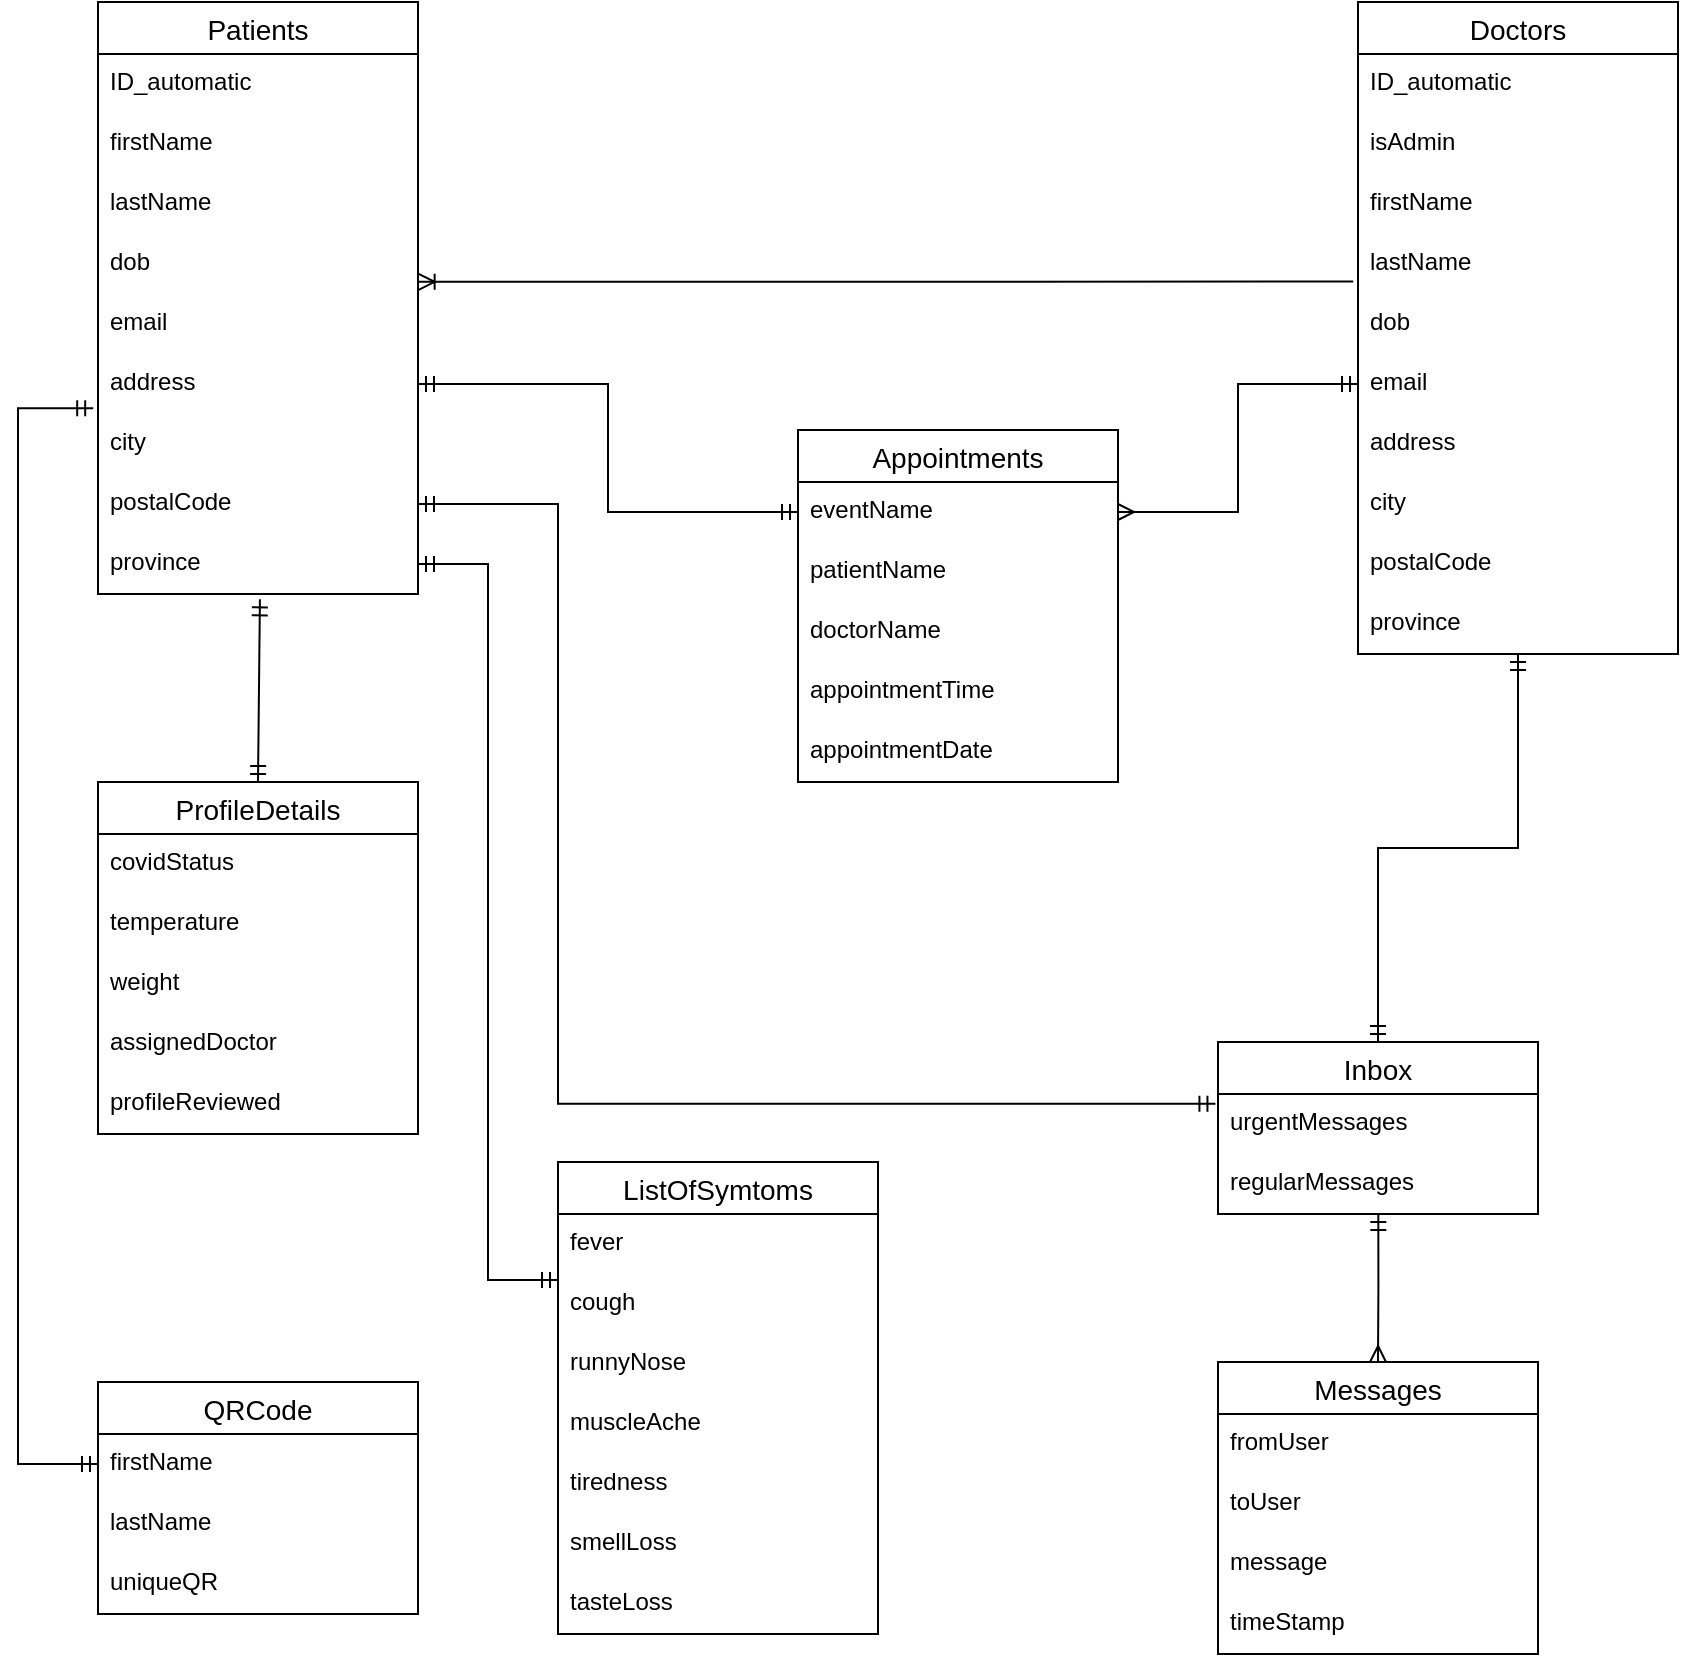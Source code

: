 <mxfile version="16.5.1" type="device"><diagram id="R2lEEEUBdFMjLlhIrx00" name="Page-1"><mxGraphModel dx="1383" dy="1246" grid="1" gridSize="10" guides="1" tooltips="1" connect="1" arrows="1" fold="1" page="1" pageScale="1" pageWidth="1100" pageHeight="850" math="0" shadow="0" extFonts="Permanent Marker^https://fonts.googleapis.com/css?family=Permanent+Marker"><root><mxCell id="0"/><mxCell id="1" parent="0"/><mxCell id="PHFaT8uaR8jTqJFm2Dfu-1" value="Patients" style="swimlane;fontStyle=0;childLayout=stackLayout;horizontal=1;startSize=26;horizontalStack=0;resizeParent=1;resizeParentMax=0;resizeLast=0;collapsible=1;marginBottom=0;align=center;fontSize=14;" vertex="1" parent="1"><mxGeometry x="160" y="50" width="160" height="296" as="geometry"/></mxCell><mxCell id="PHFaT8uaR8jTqJFm2Dfu-3" value="ID_automatic" style="text;strokeColor=none;fillColor=none;spacingLeft=4;spacingRight=4;overflow=hidden;rotatable=0;points=[[0,0.5],[1,0.5]];portConstraint=eastwest;fontSize=12;" vertex="1" parent="PHFaT8uaR8jTqJFm2Dfu-1"><mxGeometry y="26" width="160" height="30" as="geometry"/></mxCell><mxCell id="PHFaT8uaR8jTqJFm2Dfu-2" value="firstName" style="text;strokeColor=none;fillColor=none;spacingLeft=4;spacingRight=4;overflow=hidden;rotatable=0;points=[[0,0.5],[1,0.5]];portConstraint=eastwest;fontSize=12;" vertex="1" parent="PHFaT8uaR8jTqJFm2Dfu-1"><mxGeometry y="56" width="160" height="30" as="geometry"/></mxCell><mxCell id="PHFaT8uaR8jTqJFm2Dfu-12" value="lastName" style="text;strokeColor=none;fillColor=none;spacingLeft=4;spacingRight=4;overflow=hidden;rotatable=0;points=[[0,0.5],[1,0.5]];portConstraint=eastwest;fontSize=12;" vertex="1" parent="PHFaT8uaR8jTqJFm2Dfu-1"><mxGeometry y="86" width="160" height="30" as="geometry"/></mxCell><mxCell id="PHFaT8uaR8jTqJFm2Dfu-15" value="dob" style="text;strokeColor=none;fillColor=none;spacingLeft=4;spacingRight=4;overflow=hidden;rotatable=0;points=[[0,0.5],[1,0.5]];portConstraint=eastwest;fontSize=12;" vertex="1" parent="PHFaT8uaR8jTqJFm2Dfu-1"><mxGeometry y="116" width="160" height="30" as="geometry"/></mxCell><mxCell id="PHFaT8uaR8jTqJFm2Dfu-16" value="email" style="text;strokeColor=none;fillColor=none;spacingLeft=4;spacingRight=4;overflow=hidden;rotatable=0;points=[[0,0.5],[1,0.5]];portConstraint=eastwest;fontSize=12;" vertex="1" parent="PHFaT8uaR8jTqJFm2Dfu-1"><mxGeometry y="146" width="160" height="30" as="geometry"/></mxCell><mxCell id="PHFaT8uaR8jTqJFm2Dfu-13" value="address" style="text;strokeColor=none;fillColor=none;spacingLeft=4;spacingRight=4;overflow=hidden;rotatable=0;points=[[0,0.5],[1,0.5]];portConstraint=eastwest;fontSize=12;" vertex="1" parent="PHFaT8uaR8jTqJFm2Dfu-1"><mxGeometry y="176" width="160" height="30" as="geometry"/></mxCell><mxCell id="PHFaT8uaR8jTqJFm2Dfu-14" value="city" style="text;strokeColor=none;fillColor=none;spacingLeft=4;spacingRight=4;overflow=hidden;rotatable=0;points=[[0,0.5],[1,0.5]];portConstraint=eastwest;fontSize=12;" vertex="1" parent="PHFaT8uaR8jTqJFm2Dfu-1"><mxGeometry y="206" width="160" height="30" as="geometry"/></mxCell><mxCell id="PHFaT8uaR8jTqJFm2Dfu-17" value="postalCode" style="text;strokeColor=none;fillColor=none;spacingLeft=4;spacingRight=4;overflow=hidden;rotatable=0;points=[[0,0.5],[1,0.5]];portConstraint=eastwest;fontSize=12;" vertex="1" parent="PHFaT8uaR8jTqJFm2Dfu-1"><mxGeometry y="236" width="160" height="30" as="geometry"/></mxCell><mxCell id="PHFaT8uaR8jTqJFm2Dfu-18" value="province" style="text;strokeColor=none;fillColor=none;spacingLeft=4;spacingRight=4;overflow=hidden;rotatable=0;points=[[0,0.5],[1,0.5]];portConstraint=eastwest;fontSize=12;" vertex="1" parent="PHFaT8uaR8jTqJFm2Dfu-1"><mxGeometry y="266" width="160" height="30" as="geometry"/></mxCell><mxCell id="PHFaT8uaR8jTqJFm2Dfu-19" value="Doctors" style="swimlane;fontStyle=0;childLayout=stackLayout;horizontal=1;startSize=26;horizontalStack=0;resizeParent=1;resizeParentMax=0;resizeLast=0;collapsible=1;marginBottom=0;align=center;fontSize=14;" vertex="1" parent="1"><mxGeometry x="790" y="50" width="160" height="326" as="geometry"/></mxCell><mxCell id="PHFaT8uaR8jTqJFm2Dfu-20" value="ID_automatic" style="text;strokeColor=none;fillColor=none;spacingLeft=4;spacingRight=4;overflow=hidden;rotatable=0;points=[[0,0.5],[1,0.5]];portConstraint=eastwest;fontSize=12;" vertex="1" parent="PHFaT8uaR8jTqJFm2Dfu-19"><mxGeometry y="26" width="160" height="30" as="geometry"/></mxCell><mxCell id="PHFaT8uaR8jTqJFm2Dfu-70" value="isAdmin" style="text;strokeColor=none;fillColor=none;spacingLeft=4;spacingRight=4;overflow=hidden;rotatable=0;points=[[0,0.5],[1,0.5]];portConstraint=eastwest;fontSize=12;" vertex="1" parent="PHFaT8uaR8jTqJFm2Dfu-19"><mxGeometry y="56" width="160" height="30" as="geometry"/></mxCell><mxCell id="PHFaT8uaR8jTqJFm2Dfu-21" value="firstName" style="text;strokeColor=none;fillColor=none;spacingLeft=4;spacingRight=4;overflow=hidden;rotatable=0;points=[[0,0.5],[1,0.5]];portConstraint=eastwest;fontSize=12;" vertex="1" parent="PHFaT8uaR8jTqJFm2Dfu-19"><mxGeometry y="86" width="160" height="30" as="geometry"/></mxCell><mxCell id="PHFaT8uaR8jTqJFm2Dfu-22" value="lastName" style="text;strokeColor=none;fillColor=none;spacingLeft=4;spacingRight=4;overflow=hidden;rotatable=0;points=[[0,0.5],[1,0.5]];portConstraint=eastwest;fontSize=12;" vertex="1" parent="PHFaT8uaR8jTqJFm2Dfu-19"><mxGeometry y="116" width="160" height="30" as="geometry"/></mxCell><mxCell id="PHFaT8uaR8jTqJFm2Dfu-23" value="dob" style="text;strokeColor=none;fillColor=none;spacingLeft=4;spacingRight=4;overflow=hidden;rotatable=0;points=[[0,0.5],[1,0.5]];portConstraint=eastwest;fontSize=12;" vertex="1" parent="PHFaT8uaR8jTqJFm2Dfu-19"><mxGeometry y="146" width="160" height="30" as="geometry"/></mxCell><mxCell id="PHFaT8uaR8jTqJFm2Dfu-24" value="email" style="text;strokeColor=none;fillColor=none;spacingLeft=4;spacingRight=4;overflow=hidden;rotatable=0;points=[[0,0.5],[1,0.5]];portConstraint=eastwest;fontSize=12;" vertex="1" parent="PHFaT8uaR8jTqJFm2Dfu-19"><mxGeometry y="176" width="160" height="30" as="geometry"/></mxCell><mxCell id="PHFaT8uaR8jTqJFm2Dfu-25" value="address" style="text;strokeColor=none;fillColor=none;spacingLeft=4;spacingRight=4;overflow=hidden;rotatable=0;points=[[0,0.5],[1,0.5]];portConstraint=eastwest;fontSize=12;" vertex="1" parent="PHFaT8uaR8jTqJFm2Dfu-19"><mxGeometry y="206" width="160" height="30" as="geometry"/></mxCell><mxCell id="PHFaT8uaR8jTqJFm2Dfu-26" value="city" style="text;strokeColor=none;fillColor=none;spacingLeft=4;spacingRight=4;overflow=hidden;rotatable=0;points=[[0,0.5],[1,0.5]];portConstraint=eastwest;fontSize=12;" vertex="1" parent="PHFaT8uaR8jTqJFm2Dfu-19"><mxGeometry y="236" width="160" height="30" as="geometry"/></mxCell><mxCell id="PHFaT8uaR8jTqJFm2Dfu-27" value="postalCode" style="text;strokeColor=none;fillColor=none;spacingLeft=4;spacingRight=4;overflow=hidden;rotatable=0;points=[[0,0.5],[1,0.5]];portConstraint=eastwest;fontSize=12;" vertex="1" parent="PHFaT8uaR8jTqJFm2Dfu-19"><mxGeometry y="266" width="160" height="30" as="geometry"/></mxCell><mxCell id="PHFaT8uaR8jTqJFm2Dfu-28" value="province" style="text;strokeColor=none;fillColor=none;spacingLeft=4;spacingRight=4;overflow=hidden;rotatable=0;points=[[0,0.5],[1,0.5]];portConstraint=eastwest;fontSize=12;" vertex="1" parent="PHFaT8uaR8jTqJFm2Dfu-19"><mxGeometry y="296" width="160" height="30" as="geometry"/></mxCell><mxCell id="PHFaT8uaR8jTqJFm2Dfu-29" value="Appointments" style="swimlane;fontStyle=0;childLayout=stackLayout;horizontal=1;startSize=26;horizontalStack=0;resizeParent=1;resizeParentMax=0;resizeLast=0;collapsible=1;marginBottom=0;align=center;fontSize=14;" vertex="1" parent="1"><mxGeometry x="510.0" y="264" width="160" height="176" as="geometry"/></mxCell><mxCell id="PHFaT8uaR8jTqJFm2Dfu-30" value="eventName" style="text;strokeColor=none;fillColor=none;spacingLeft=4;spacingRight=4;overflow=hidden;rotatable=0;points=[[0,0.5],[1,0.5]];portConstraint=eastwest;fontSize=12;" vertex="1" parent="PHFaT8uaR8jTqJFm2Dfu-29"><mxGeometry y="26" width="160" height="30" as="geometry"/></mxCell><mxCell id="PHFaT8uaR8jTqJFm2Dfu-31" value="patientName" style="text;strokeColor=none;fillColor=none;spacingLeft=4;spacingRight=4;overflow=hidden;rotatable=0;points=[[0,0.5],[1,0.5]];portConstraint=eastwest;fontSize=12;" vertex="1" parent="PHFaT8uaR8jTqJFm2Dfu-29"><mxGeometry y="56" width="160" height="30" as="geometry"/></mxCell><mxCell id="PHFaT8uaR8jTqJFm2Dfu-32" value="doctorName" style="text;strokeColor=none;fillColor=none;spacingLeft=4;spacingRight=4;overflow=hidden;rotatable=0;points=[[0,0.5],[1,0.5]];portConstraint=eastwest;fontSize=12;" vertex="1" parent="PHFaT8uaR8jTqJFm2Dfu-29"><mxGeometry y="86" width="160" height="30" as="geometry"/></mxCell><mxCell id="PHFaT8uaR8jTqJFm2Dfu-59" value="appointmentTime" style="text;strokeColor=none;fillColor=none;spacingLeft=4;spacingRight=4;overflow=hidden;rotatable=0;points=[[0,0.5],[1,0.5]];portConstraint=eastwest;fontSize=12;" vertex="1" parent="PHFaT8uaR8jTqJFm2Dfu-29"><mxGeometry y="116" width="160" height="30" as="geometry"/></mxCell><mxCell id="PHFaT8uaR8jTqJFm2Dfu-60" value="appointmentDate" style="text;strokeColor=none;fillColor=none;spacingLeft=4;spacingRight=4;overflow=hidden;rotatable=0;points=[[0,0.5],[1,0.5]];portConstraint=eastwest;fontSize=12;" vertex="1" parent="PHFaT8uaR8jTqJFm2Dfu-29"><mxGeometry y="146" width="160" height="30" as="geometry"/></mxCell><mxCell id="PHFaT8uaR8jTqJFm2Dfu-33" value="ProfileDetails" style="swimlane;fontStyle=0;childLayout=stackLayout;horizontal=1;startSize=26;horizontalStack=0;resizeParent=1;resizeParentMax=0;resizeLast=0;collapsible=1;marginBottom=0;align=center;fontSize=14;" vertex="1" parent="1"><mxGeometry x="160" y="440" width="160" height="176" as="geometry"/></mxCell><mxCell id="PHFaT8uaR8jTqJFm2Dfu-35" value="covidStatus" style="text;strokeColor=none;fillColor=none;spacingLeft=4;spacingRight=4;overflow=hidden;rotatable=0;points=[[0,0.5],[1,0.5]];portConstraint=eastwest;fontSize=12;" vertex="1" parent="PHFaT8uaR8jTqJFm2Dfu-33"><mxGeometry y="26" width="160" height="30" as="geometry"/></mxCell><mxCell id="PHFaT8uaR8jTqJFm2Dfu-36" value="temperature" style="text;strokeColor=none;fillColor=none;spacingLeft=4;spacingRight=4;overflow=hidden;rotatable=0;points=[[0,0.5],[1,0.5]];portConstraint=eastwest;fontSize=12;" vertex="1" parent="PHFaT8uaR8jTqJFm2Dfu-33"><mxGeometry y="56" width="160" height="30" as="geometry"/></mxCell><mxCell id="PHFaT8uaR8jTqJFm2Dfu-46" value="weight" style="text;strokeColor=none;fillColor=none;spacingLeft=4;spacingRight=4;overflow=hidden;rotatable=0;points=[[0,0.5],[1,0.5]];portConstraint=eastwest;fontSize=12;" vertex="1" parent="PHFaT8uaR8jTqJFm2Dfu-33"><mxGeometry y="86" width="160" height="30" as="geometry"/></mxCell><mxCell id="PHFaT8uaR8jTqJFm2Dfu-47" value="assignedDoctor" style="text;strokeColor=none;fillColor=none;spacingLeft=4;spacingRight=4;overflow=hidden;rotatable=0;points=[[0,0.5],[1,0.5]];portConstraint=eastwest;fontSize=12;" vertex="1" parent="PHFaT8uaR8jTqJFm2Dfu-33"><mxGeometry y="116" width="160" height="30" as="geometry"/></mxCell><mxCell id="PHFaT8uaR8jTqJFm2Dfu-48" value="profileReviewed" style="text;strokeColor=none;fillColor=none;spacingLeft=4;spacingRight=4;overflow=hidden;rotatable=0;points=[[0,0.5],[1,0.5]];portConstraint=eastwest;fontSize=12;" vertex="1" parent="PHFaT8uaR8jTqJFm2Dfu-33"><mxGeometry y="146" width="160" height="30" as="geometry"/></mxCell><mxCell id="PHFaT8uaR8jTqJFm2Dfu-77" style="edgeStyle=orthogonalEdgeStyle;rounded=0;orthogonalLoop=1;jettySize=auto;html=1;exitX=0.5;exitY=0;exitDx=0;exitDy=0;startArrow=ERmandOne;startFill=0;endArrow=ERmandOne;endFill=0;entryX=0.5;entryY=1;entryDx=0;entryDy=0;" edge="1" parent="1" source="PHFaT8uaR8jTqJFm2Dfu-37" target="PHFaT8uaR8jTqJFm2Dfu-19"><mxGeometry relative="1" as="geometry"><mxPoint x="870" y="380" as="targetPoint"/></mxGeometry></mxCell><mxCell id="PHFaT8uaR8jTqJFm2Dfu-37" value="Inbox" style="swimlane;fontStyle=0;childLayout=stackLayout;horizontal=1;startSize=26;horizontalStack=0;resizeParent=1;resizeParentMax=0;resizeLast=0;collapsible=1;marginBottom=0;align=center;fontSize=14;" vertex="1" parent="1"><mxGeometry x="720" y="570" width="160" height="86" as="geometry"/></mxCell><mxCell id="PHFaT8uaR8jTqJFm2Dfu-38" value="urgentMessages" style="text;strokeColor=none;fillColor=none;spacingLeft=4;spacingRight=4;overflow=hidden;rotatable=0;points=[[0,0.5],[1,0.5]];portConstraint=eastwest;fontSize=12;" vertex="1" parent="PHFaT8uaR8jTqJFm2Dfu-37"><mxGeometry y="26" width="160" height="30" as="geometry"/></mxCell><mxCell id="PHFaT8uaR8jTqJFm2Dfu-66" value="regularMessages" style="text;strokeColor=none;fillColor=none;spacingLeft=4;spacingRight=4;overflow=hidden;rotatable=0;points=[[0,0.5],[1,0.5]];portConstraint=eastwest;fontSize=12;" vertex="1" parent="PHFaT8uaR8jTqJFm2Dfu-37"><mxGeometry y="56" width="160" height="30" as="geometry"/></mxCell><mxCell id="PHFaT8uaR8jTqJFm2Dfu-41" value="QRCode" style="swimlane;fontStyle=0;childLayout=stackLayout;horizontal=1;startSize=26;horizontalStack=0;resizeParent=1;resizeParentMax=0;resizeLast=0;collapsible=1;marginBottom=0;align=center;fontSize=14;" vertex="1" parent="1"><mxGeometry x="160" y="740" width="160" height="116" as="geometry"/></mxCell><mxCell id="PHFaT8uaR8jTqJFm2Dfu-43" value="firstName" style="text;strokeColor=none;fillColor=none;spacingLeft=4;spacingRight=4;overflow=hidden;rotatable=0;points=[[0,0.5],[1,0.5]];portConstraint=eastwest;fontSize=12;" vertex="1" parent="PHFaT8uaR8jTqJFm2Dfu-41"><mxGeometry y="26" width="160" height="30" as="geometry"/></mxCell><mxCell id="PHFaT8uaR8jTqJFm2Dfu-44" value="lastName" style="text;strokeColor=none;fillColor=none;spacingLeft=4;spacingRight=4;overflow=hidden;rotatable=0;points=[[0,0.5],[1,0.5]];portConstraint=eastwest;fontSize=12;" vertex="1" parent="PHFaT8uaR8jTqJFm2Dfu-41"><mxGeometry y="56" width="160" height="30" as="geometry"/></mxCell><mxCell id="PHFaT8uaR8jTqJFm2Dfu-45" value="uniqueQR" style="text;strokeColor=none;fillColor=none;spacingLeft=4;spacingRight=4;overflow=hidden;rotatable=0;points=[[0,0.5],[1,0.5]];portConstraint=eastwest;fontSize=12;" vertex="1" parent="PHFaT8uaR8jTqJFm2Dfu-41"><mxGeometry y="86" width="160" height="30" as="geometry"/></mxCell><mxCell id="PHFaT8uaR8jTqJFm2Dfu-49" value="ListOfSymtoms" style="swimlane;fontStyle=0;childLayout=stackLayout;horizontal=1;startSize=26;horizontalStack=0;resizeParent=1;resizeParentMax=0;resizeLast=0;collapsible=1;marginBottom=0;align=center;fontSize=14;" vertex="1" parent="1"><mxGeometry x="390" y="630" width="160" height="236" as="geometry"/></mxCell><mxCell id="PHFaT8uaR8jTqJFm2Dfu-50" value="fever" style="text;strokeColor=none;fillColor=none;spacingLeft=4;spacingRight=4;overflow=hidden;rotatable=0;points=[[0,0.5],[1,0.5]];portConstraint=eastwest;fontSize=12;" vertex="1" parent="PHFaT8uaR8jTqJFm2Dfu-49"><mxGeometry y="26" width="160" height="30" as="geometry"/></mxCell><mxCell id="PHFaT8uaR8jTqJFm2Dfu-51" value="cough" style="text;strokeColor=none;fillColor=none;spacingLeft=4;spacingRight=4;overflow=hidden;rotatable=0;points=[[0,0.5],[1,0.5]];portConstraint=eastwest;fontSize=12;" vertex="1" parent="PHFaT8uaR8jTqJFm2Dfu-49"><mxGeometry y="56" width="160" height="30" as="geometry"/></mxCell><mxCell id="PHFaT8uaR8jTqJFm2Dfu-52" value="runnyNose" style="text;strokeColor=none;fillColor=none;spacingLeft=4;spacingRight=4;overflow=hidden;rotatable=0;points=[[0,0.5],[1,0.5]];portConstraint=eastwest;fontSize=12;" vertex="1" parent="PHFaT8uaR8jTqJFm2Dfu-49"><mxGeometry y="86" width="160" height="30" as="geometry"/></mxCell><mxCell id="PHFaT8uaR8jTqJFm2Dfu-53" value="muscleAche" style="text;strokeColor=none;fillColor=none;spacingLeft=4;spacingRight=4;overflow=hidden;rotatable=0;points=[[0,0.5],[1,0.5]];portConstraint=eastwest;fontSize=12;" vertex="1" parent="PHFaT8uaR8jTqJFm2Dfu-49"><mxGeometry y="116" width="160" height="30" as="geometry"/></mxCell><mxCell id="PHFaT8uaR8jTqJFm2Dfu-54" value="tiredness" style="text;strokeColor=none;fillColor=none;spacingLeft=4;spacingRight=4;overflow=hidden;rotatable=0;points=[[0,0.5],[1,0.5]];portConstraint=eastwest;fontSize=12;" vertex="1" parent="PHFaT8uaR8jTqJFm2Dfu-49"><mxGeometry y="146" width="160" height="30" as="geometry"/></mxCell><mxCell id="PHFaT8uaR8jTqJFm2Dfu-55" value="smellLoss" style="text;strokeColor=none;fillColor=none;spacingLeft=4;spacingRight=4;overflow=hidden;rotatable=0;points=[[0,0.5],[1,0.5]];portConstraint=eastwest;fontSize=12;" vertex="1" parent="PHFaT8uaR8jTqJFm2Dfu-49"><mxGeometry y="176" width="160" height="30" as="geometry"/></mxCell><mxCell id="PHFaT8uaR8jTqJFm2Dfu-56" value="tasteLoss" style="text;strokeColor=none;fillColor=none;spacingLeft=4;spacingRight=4;overflow=hidden;rotatable=0;points=[[0,0.5],[1,0.5]];portConstraint=eastwest;fontSize=12;" vertex="1" parent="PHFaT8uaR8jTqJFm2Dfu-49"><mxGeometry y="206" width="160" height="30" as="geometry"/></mxCell><mxCell id="PHFaT8uaR8jTqJFm2Dfu-58" value="" style="edgeStyle=entityRelationEdgeStyle;fontSize=12;html=1;endArrow=ERoneToMany;rounded=0;exitX=-0.015;exitY=0.793;exitDx=0;exitDy=0;entryX=1.002;entryY=0.797;entryDx=0;entryDy=0;exitPerimeter=0;entryPerimeter=0;" edge="1" parent="1" source="PHFaT8uaR8jTqJFm2Dfu-22" target="PHFaT8uaR8jTqJFm2Dfu-15"><mxGeometry width="100" height="100" relative="1" as="geometry"><mxPoint x="340" y="540" as="sourcePoint"/><mxPoint x="440" y="440" as="targetPoint"/></mxGeometry></mxCell><mxCell id="PHFaT8uaR8jTqJFm2Dfu-61" value="Messages" style="swimlane;fontStyle=0;childLayout=stackLayout;horizontal=1;startSize=26;horizontalStack=0;resizeParent=1;resizeParentMax=0;resizeLast=0;collapsible=1;marginBottom=0;align=center;fontSize=14;" vertex="1" parent="1"><mxGeometry x="720" y="730" width="160" height="146" as="geometry"/></mxCell><mxCell id="PHFaT8uaR8jTqJFm2Dfu-63" value="fromUser" style="text;strokeColor=none;fillColor=none;spacingLeft=4;spacingRight=4;overflow=hidden;rotatable=0;points=[[0,0.5],[1,0.5]];portConstraint=eastwest;fontSize=12;" vertex="1" parent="PHFaT8uaR8jTqJFm2Dfu-61"><mxGeometry y="26" width="160" height="30" as="geometry"/></mxCell><mxCell id="PHFaT8uaR8jTqJFm2Dfu-64" value="toUser" style="text;strokeColor=none;fillColor=none;spacingLeft=4;spacingRight=4;overflow=hidden;rotatable=0;points=[[0,0.5],[1,0.5]];portConstraint=eastwest;fontSize=12;" vertex="1" parent="PHFaT8uaR8jTqJFm2Dfu-61"><mxGeometry y="56" width="160" height="30" as="geometry"/></mxCell><mxCell id="PHFaT8uaR8jTqJFm2Dfu-62" value="message" style="text;strokeColor=none;fillColor=none;spacingLeft=4;spacingRight=4;overflow=hidden;rotatable=0;points=[[0,0.5],[1,0.5]];portConstraint=eastwest;fontSize=12;" vertex="1" parent="PHFaT8uaR8jTqJFm2Dfu-61"><mxGeometry y="86" width="160" height="30" as="geometry"/></mxCell><mxCell id="PHFaT8uaR8jTqJFm2Dfu-65" value="timeStamp" style="text;strokeColor=none;fillColor=none;spacingLeft=4;spacingRight=4;overflow=hidden;rotatable=0;points=[[0,0.5],[1,0.5]];portConstraint=eastwest;fontSize=12;" vertex="1" parent="PHFaT8uaR8jTqJFm2Dfu-61"><mxGeometry y="116" width="160" height="30" as="geometry"/></mxCell><mxCell id="PHFaT8uaR8jTqJFm2Dfu-68" value="" style="fontSize=12;html=1;endArrow=ERmandOne;startArrow=ERmandOne;rounded=0;exitX=0.5;exitY=0;exitDx=0;exitDy=0;entryX=0.506;entryY=1.089;entryDx=0;entryDy=0;entryPerimeter=0;" edge="1" parent="1" source="PHFaT8uaR8jTqJFm2Dfu-33" target="PHFaT8uaR8jTqJFm2Dfu-18"><mxGeometry width="100" height="100" relative="1" as="geometry"><mxPoint x="340" y="540" as="sourcePoint"/><mxPoint x="230" y="370" as="targetPoint"/></mxGeometry></mxCell><mxCell id="PHFaT8uaR8jTqJFm2Dfu-72" value="" style="edgeStyle=orthogonalEdgeStyle;fontSize=12;html=1;endArrow=ERmandOne;startArrow=ERmandOne;rounded=0;exitX=0;exitY=0.5;exitDx=0;exitDy=0;entryX=-0.015;entryY=0.904;entryDx=0;entryDy=0;entryPerimeter=0;" edge="1" parent="1" source="PHFaT8uaR8jTqJFm2Dfu-43" target="PHFaT8uaR8jTqJFm2Dfu-13"><mxGeometry width="100" height="100" relative="1" as="geometry"><mxPoint x="100" y="754" as="sourcePoint"/><mxPoint x="160" y="330" as="targetPoint"/><Array as="points"><mxPoint x="120" y="781"/><mxPoint x="120" y="253"/></Array></mxGeometry></mxCell><mxCell id="PHFaT8uaR8jTqJFm2Dfu-73" style="edgeStyle=orthogonalEdgeStyle;rounded=0;orthogonalLoop=1;jettySize=auto;html=1;exitX=1;exitY=0.5;exitDx=0;exitDy=0;entryX=0;entryY=0.5;entryDx=0;entryDy=0;endArrow=ERmandOne;endFill=0;startArrow=ERmandOne;startFill=0;" edge="1" parent="1" source="PHFaT8uaR8jTqJFm2Dfu-13" target="PHFaT8uaR8jTqJFm2Dfu-30"><mxGeometry relative="1" as="geometry"/></mxCell><mxCell id="PHFaT8uaR8jTqJFm2Dfu-74" style="edgeStyle=orthogonalEdgeStyle;rounded=0;orthogonalLoop=1;jettySize=auto;html=1;exitX=1;exitY=0.5;exitDx=0;exitDy=0;entryX=0;entryY=0.5;entryDx=0;entryDy=0;startArrow=ERmany;startFill=0;endArrow=ERmandOne;endFill=0;" edge="1" parent="1" source="PHFaT8uaR8jTqJFm2Dfu-30" target="PHFaT8uaR8jTqJFm2Dfu-24"><mxGeometry relative="1" as="geometry"/></mxCell><mxCell id="PHFaT8uaR8jTqJFm2Dfu-75" style="edgeStyle=orthogonalEdgeStyle;rounded=0;orthogonalLoop=1;jettySize=auto;html=1;exitX=1;exitY=0.5;exitDx=0;exitDy=0;entryX=0;entryY=0.25;entryDx=0;entryDy=0;startArrow=ERmandOne;startFill=0;endArrow=ERmandOne;endFill=0;" edge="1" parent="1" source="PHFaT8uaR8jTqJFm2Dfu-18" target="PHFaT8uaR8jTqJFm2Dfu-49"><mxGeometry relative="1" as="geometry"/></mxCell><mxCell id="PHFaT8uaR8jTqJFm2Dfu-76" style="edgeStyle=orthogonalEdgeStyle;rounded=0;orthogonalLoop=1;jettySize=auto;html=1;exitX=1;exitY=0.5;exitDx=0;exitDy=0;entryX=-0.008;entryY=0.163;entryDx=0;entryDy=0;entryPerimeter=0;startArrow=ERmandOne;startFill=0;endArrow=ERmandOne;endFill=0;" edge="1" parent="1" source="PHFaT8uaR8jTqJFm2Dfu-17" target="PHFaT8uaR8jTqJFm2Dfu-38"><mxGeometry relative="1" as="geometry"><Array as="points"><mxPoint x="390" y="301"/><mxPoint x="390" y="601"/></Array></mxGeometry></mxCell><mxCell id="PHFaT8uaR8jTqJFm2Dfu-78" style="edgeStyle=orthogonalEdgeStyle;rounded=0;orthogonalLoop=1;jettySize=auto;html=1;exitX=0.501;exitY=1.001;exitDx=0;exitDy=0;startArrow=ERmandOne;startFill=0;endArrow=ERmany;endFill=0;entryX=0.5;entryY=0;entryDx=0;entryDy=0;exitPerimeter=0;" edge="1" parent="1" source="PHFaT8uaR8jTqJFm2Dfu-66" target="PHFaT8uaR8jTqJFm2Dfu-61"><mxGeometry relative="1" as="geometry"><mxPoint x="800" y="660" as="sourcePoint"/></mxGeometry></mxCell></root></mxGraphModel></diagram></mxfile>
